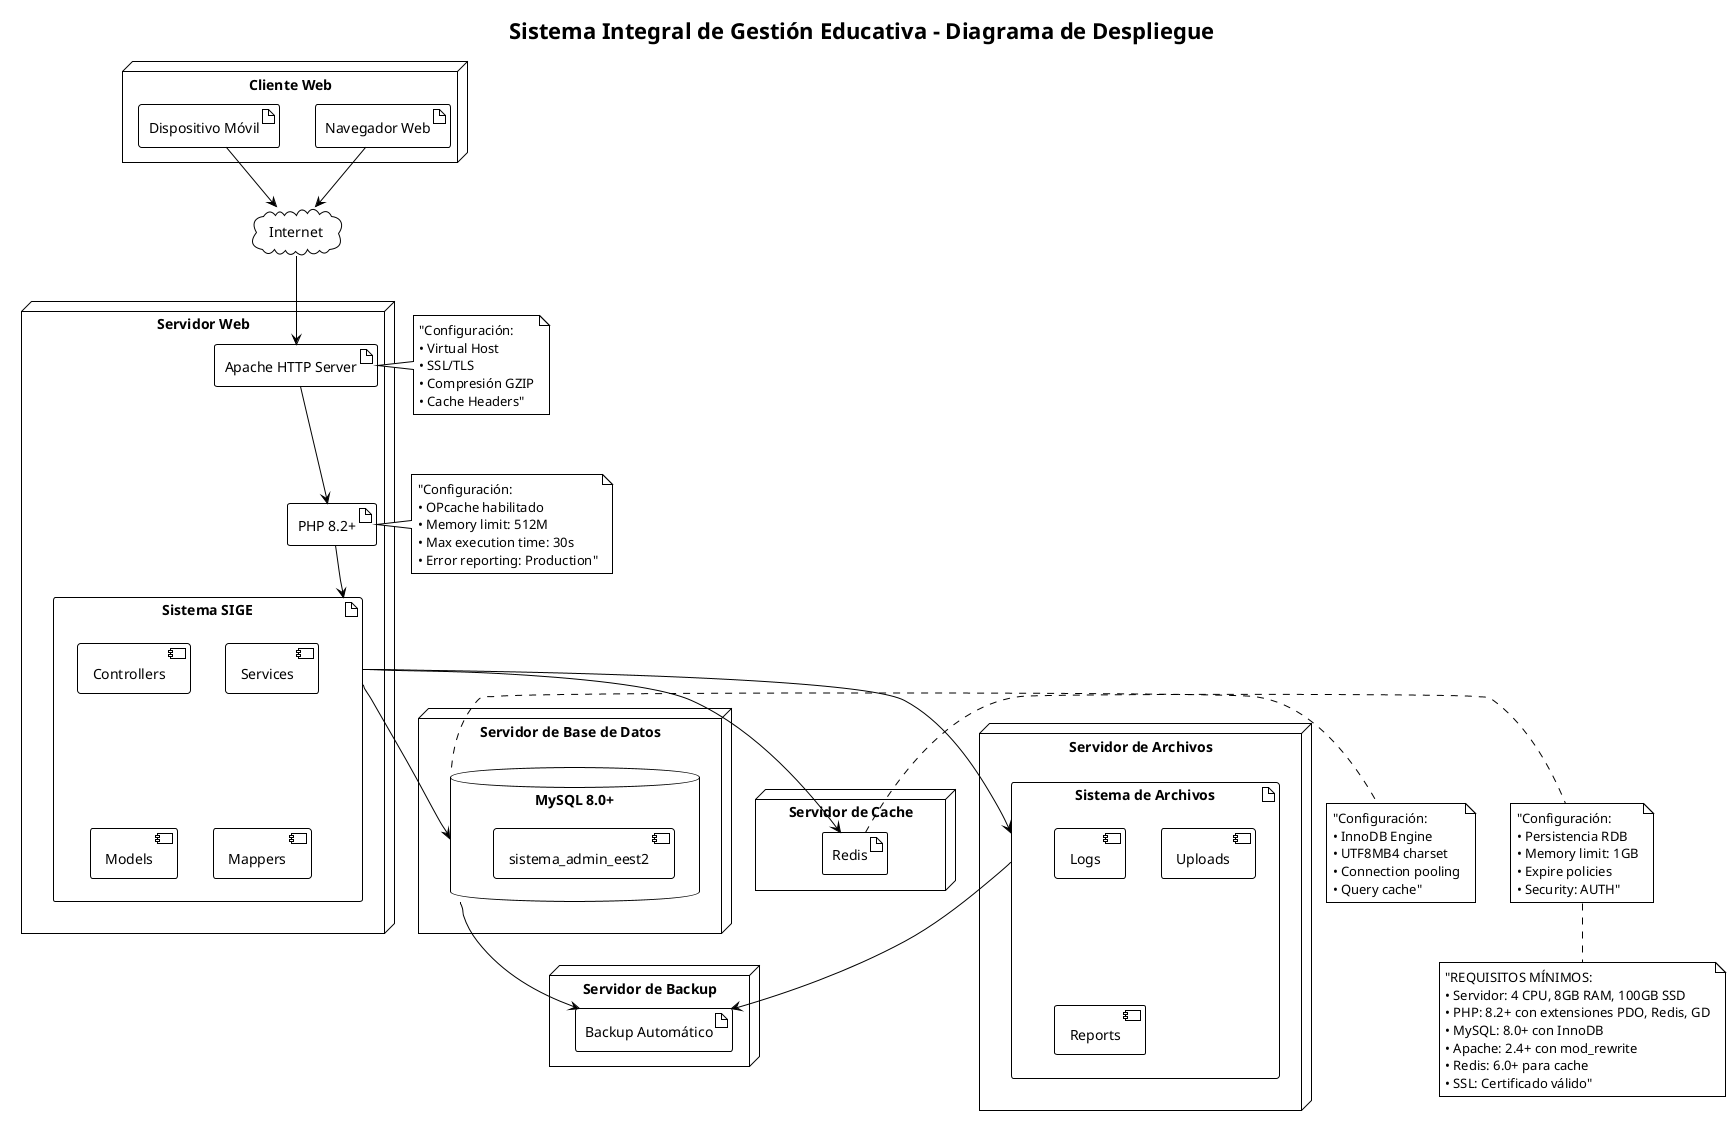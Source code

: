 @startuml Despliegue_SIGE
!theme plain
title Sistema Integral de Gestión Educativa - Diagrama de Despliegue

node "Cliente Web" {
    artifact "Navegador Web" as Browser
    artifact "Dispositivo Móvil" as Mobile
}

cloud "Internet" as Internet

node "Servidor Web" {
    artifact "Apache HTTP Server" as Apache
    artifact "PHP 8.2+" as PHP
    artifact "Sistema SIGE" as SIGE {
        component [Controllers] as Controllers
        component [Services] as Services
        component [Models] as Models
        component [Mappers] as Mappers
    }
}

node "Servidor de Base de Datos" {
    database "MySQL 8.0+" as MySQL {
        [sistema_admin_eest2] as DB
    }
}

node "Servidor de Cache" {
    artifact "Redis" as Redis
}

node "Servidor de Archivos" {
    artifact "Sistema de Archivos" as FileSystem {
        [Logs] as Logs
        [Uploads] as Uploads
        [Reports] as Reports
    }
}

node "Servidor de Backup" {
    artifact "Backup Automático" as Backup
}

' Conexiones de despliegue
Browser --> Internet
Mobile --> Internet
Internet --> Apache

Apache --> PHP
PHP --> SIGE

SIGE --> MySQL
SIGE --> Redis
SIGE --> FileSystem

MySQL --> Backup
FileSystem --> Backup

' Detalles de configuración
note right of Apache : "Configuración:\n• Virtual Host\n• SSL/TLS\n• Compresión GZIP\n• Cache Headers"
note right of PHP : "Configuración:\n• OPcache habilitado\n• Memory limit: 512M\n• Max execution time: 30s\n• Error reporting: Production"
note right of MySQL : "Configuración:\n• InnoDB Engine\n• UTF8MB4 charset\n• Connection pooling\n• Query cache"
note right of Redis : "Configuración:\n• Persistencia RDB\n• Memory limit: 1GB\n• Expire policies\n• Security: AUTH"

' Requisitos del sistema
note bottom : "REQUISITOS MÍNIMOS:\n• Servidor: 4 CPU, 8GB RAM, 100GB SSD\n• PHP: 8.2+ con extensiones PDO, Redis, GD\n• MySQL: 8.0+ con InnoDB\n• Apache: 2.4+ con mod_rewrite\n• Redis: 6.0+ para cache\n• SSL: Certificado válido"

@enduml
